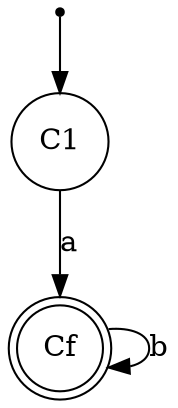 digraph finite_state_machine {
    node [shape = point ]; Ci;
    node [shape = doublecircle]; Cf;

    node [shape = circle];
    Ci -> C1;
    C1 -> Cf [ label = "a" ];
    Cf -> Cf  [ label = "b" ];
}
